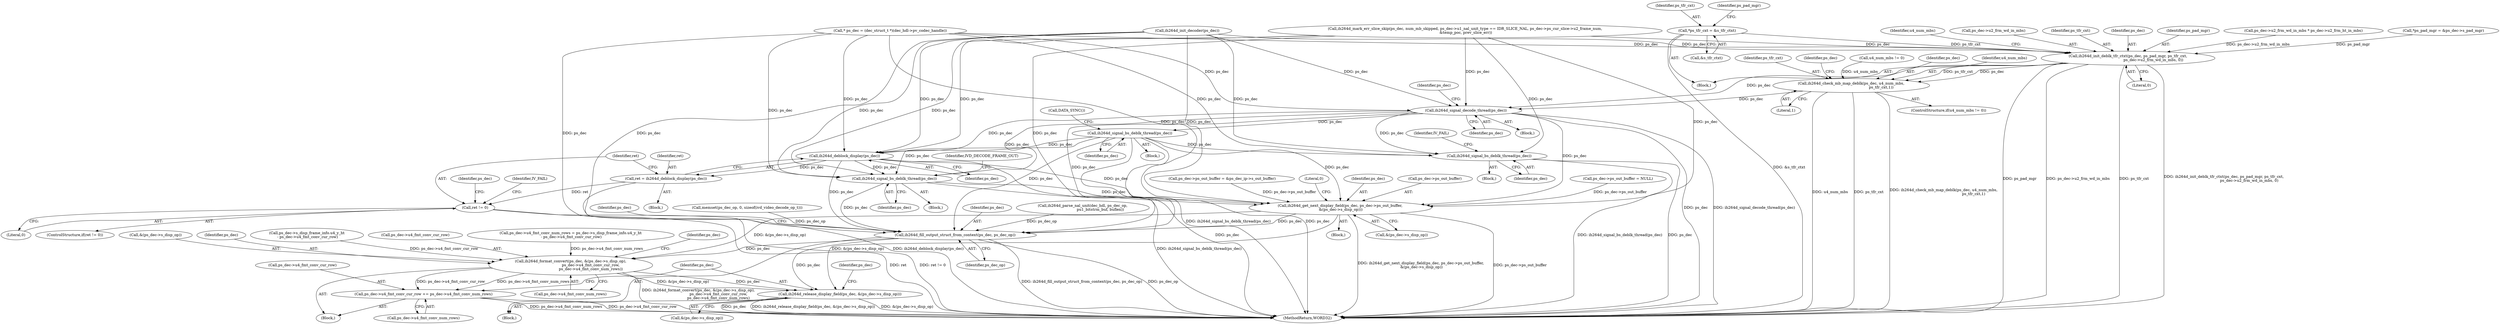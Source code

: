 digraph "0_Android_a78887bcffbc2995cf9ed72e0697acf560875e9e@pointer" {
"1001618" [label="(Call,*ps_tfr_cxt = &s_tfr_ctxt)"];
"1001647" [label="(Call,ih264d_init_deblk_tfr_ctxt(ps_dec, ps_pad_mgr, ps_tfr_cxt,\n                                           ps_dec->u2_frm_wd_in_mbs, 0))"];
"1001671" [label="(Call,ih264d_check_mb_map_deblk(ps_dec, u4_num_mbs,\n                                                   ps_tfr_cxt,1))"];
"1001681" [label="(Call,ih264d_signal_decode_thread(ps_dec))"];
"1001690" [label="(Call,ih264d_signal_bs_deblk_thread(ps_dec))"];
"1001789" [label="(Call,ih264d_signal_bs_deblk_thread(ps_dec))"];
"1001845" [label="(Call,ih264d_deblock_display(ps_dec))"];
"1001843" [label="(Call,ret = ih264d_deblock_display(ps_dec))"];
"1001848" [label="(Call,ret != 0)"];
"1001967" [label="(Call,ih264d_signal_bs_deblk_thread(ps_dec))"];
"1001981" [label="(Call,ih264d_get_next_display_field(ps_dec, ps_dec->ps_out_buffer,\n &(ps_dec->s_disp_op)))"];
"1002009" [label="(Call,ih264d_fill_output_struct_from_context(ps_dec, ps_dec_op))"];
"1002040" [label="(Call,ih264d_format_convert(ps_dec, &(ps_dec->s_disp_op),\n                                  ps_dec->u4_fmt_conv_cur_row,\n                                  ps_dec->u4_fmt_conv_num_rows))"];
"1002052" [label="(Call,ps_dec->u4_fmt_conv_cur_row += ps_dec->u4_fmt_conv_num_rows)"];
"1002059" [label="(Call,ih264d_release_display_field(ps_dec, &(ps_dec->s_disp_op)))"];
"1001986" [label="(Call,&(ps_dec->s_disp_op))"];
"1001973" [label="(Identifier,IVD_DECODE_FRAME_OUT)"];
"1002129" [label="(MethodReturn,WORD32)"];
"1001788" [label="(Block,)"];
"1001514" [label="(Call,ih264d_mark_err_slice_skip(ps_dec, num_mb_skipped, ps_dec->u1_nal_unit_type == IDR_SLICE_NAL, ps_dec->ps_cur_slice->u2_frame_num,\n &temp_poc, prev_slice_err))"];
"1001681" [label="(Call,ih264d_signal_decode_thread(ps_dec))"];
"1002026" [label="(Block,)"];
"1002027" [label="(Call,ps_dec->u4_fmt_conv_num_rows = ps_dec->s_disp_frame_info.u4_y_ht\n - ps_dec->u4_fmt_conv_cur_row)"];
"1002010" [label="(Identifier,ps_dec)"];
"1001656" [label="(Identifier,u4_num_mbs)"];
"1000896" [label="(Call,ih264d_init_decoder(ps_dec))"];
"1002054" [label="(Identifier,ps_dec)"];
"1002052" [label="(Call,ps_dec->u4_fmt_conv_cur_row += ps_dec->u4_fmt_conv_num_rows)"];
"1001844" [label="(Identifier,ret)"];
"1001668" [label="(Call,u4_num_mbs != 0)"];
"1001286" [label="(Call,ih264d_parse_nal_unit(dec_hdl, ps_dec_op,\n                              pu1_bitstrm_buf, buflen))"];
"1001982" [label="(Identifier,ps_dec)"];
"1001671" [label="(Call,ih264d_check_mb_map_deblk(ps_dec, u4_num_mbs,\n                                                   ps_tfr_cxt,1))"];
"1001843" [label="(Call,ret = ih264d_deblock_display(ps_dec))"];
"1002060" [label="(Identifier,ps_dec)"];
"1002040" [label="(Call,ih264d_format_convert(ps_dec, &(ps_dec->s_disp_op),\n                                  ps_dec->u4_fmt_conv_cur_row,\n                                  ps_dec->u4_fmt_conv_num_rows))"];
"1001692" [label="(Call,DATA_SYNC())"];
"1001620" [label="(Call,&s_tfr_ctxt)"];
"1001847" [label="(ControlStructure,if(ret != 0))"];
"1002042" [label="(Call,&(ps_dec->s_disp_op))"];
"1002041" [label="(Identifier,ps_dec)"];
"1001969" [label="(Block,)"];
"1002069" [label="(Identifier,ps_dec)"];
"1000153" [label="(Call,* ps_dec = (dec_struct_t *)(dec_hdl->pv_codec_handle))"];
"1001672" [label="(Identifier,ps_dec)"];
"1001667" [label="(ControlStructure,if(u4_num_mbs != 0))"];
"1001619" [label="(Identifier,ps_tfr_cxt)"];
"1001618" [label="(Call,*ps_tfr_cxt = &s_tfr_ctxt)"];
"1002056" [label="(Call,ps_dec->u4_fmt_conv_num_rows)"];
"1002061" [label="(Call,&(ps_dec->s_disp_op))"];
"1001651" [label="(Call,ps_dec->u2_frm_wd_in_mbs)"];
"1001789" [label="(Call,ih264d_signal_bs_deblk_thread(ps_dec))"];
"1001654" [label="(Literal,0)"];
"1001613" [label="(Block,)"];
"1001857" [label="(Identifier,ps_dec)"];
"1001624" [label="(Identifier,ps_pad_mgr)"];
"1001690" [label="(Call,ih264d_signal_bs_deblk_thread(ps_dec))"];
"1001846" [label="(Identifier,ps_dec)"];
"1001983" [label="(Call,ps_dec->ps_out_buffer)"];
"1001673" [label="(Identifier,u4_num_mbs)"];
"1001966" [label="(Block,)"];
"1000311" [label="(Call,ps_dec->ps_out_buffer = NULL)"];
"1001981" [label="(Call,ih264d_get_next_display_field(ps_dec, ps_dec->ps_out_buffer,\n &(ps_dec->s_disp_op)))"];
"1001980" [label="(Block,)"];
"1001650" [label="(Identifier,ps_tfr_cxt)"];
"1001848" [label="(Call,ret != 0)"];
"1001853" [label="(Identifier,IV_FAIL)"];
"1001674" [label="(Identifier,ps_tfr_cxt)"];
"1001691" [label="(Identifier,ps_dec)"];
"1002031" [label="(Call,ps_dec->s_disp_frame_info.u4_y_ht\n - ps_dec->u4_fmt_conv_cur_row)"];
"1001792" [label="(Identifier,IV_FAIL)"];
"1001842" [label="(Block,)"];
"1001968" [label="(Identifier,ps_dec)"];
"1001678" [label="(Identifier,ps_dec)"];
"1001790" [label="(Identifier,ps_dec)"];
"1002049" [label="(Call,ps_dec->u4_fmt_conv_num_rows)"];
"1002009" [label="(Call,ih264d_fill_output_struct_from_context(ps_dec, ps_dec_op))"];
"1001648" [label="(Identifier,ps_dec)"];
"1001850" [label="(Literal,0)"];
"1001649" [label="(Identifier,ps_pad_mgr)"];
"1001632" [label="(Call,ps_dec->u2_frm_wd_in_mbs * ps_dec->u2_frm_ht_in_mbs)"];
"1000324" [label="(Call,ps_dec->ps_out_buffer = &ps_dec_ip->s_out_buffer)"];
"1002053" [label="(Call,ps_dec->u4_fmt_conv_cur_row)"];
"1001689" [label="(Block,)"];
"1001849" [label="(Identifier,ret)"];
"1001682" [label="(Identifier,ps_dec)"];
"1001647" [label="(Call,ih264d_init_deblk_tfr_ctxt(ps_dec, ps_pad_mgr, ps_tfr_cxt,\n                                           ps_dec->u2_frm_wd_in_mbs, 0))"];
"1001686" [label="(Identifier,ps_dec)"];
"1001675" [label="(Literal,1)"];
"1001845" [label="(Call,ih264d_deblock_display(ps_dec))"];
"1002059" [label="(Call,ih264d_release_display_field(ps_dec, &(ps_dec->s_disp_op)))"];
"1001623" [label="(Call,*ps_pad_mgr = &ps_dec->s_pad_mgr)"];
"1001585" [label="(Block,)"];
"1002011" [label="(Identifier,ps_dec_op)"];
"1002015" [label="(Identifier,ps_dec)"];
"1002046" [label="(Call,ps_dec->u4_fmt_conv_cur_row)"];
"1001992" [label="(Literal,0)"];
"1001967" [label="(Call,ih264d_signal_bs_deblk_thread(ps_dec))"];
"1000227" [label="(Call,memset(ps_dec_op, 0, sizeof(ivd_video_decode_op_t)))"];
"1001618" -> "1001613"  [label="AST: "];
"1001618" -> "1001620"  [label="CFG: "];
"1001619" -> "1001618"  [label="AST: "];
"1001620" -> "1001618"  [label="AST: "];
"1001624" -> "1001618"  [label="CFG: "];
"1001618" -> "1002129"  [label="DDG: &s_tfr_ctxt"];
"1001618" -> "1001647"  [label="DDG: ps_tfr_cxt"];
"1001647" -> "1001613"  [label="AST: "];
"1001647" -> "1001654"  [label="CFG: "];
"1001648" -> "1001647"  [label="AST: "];
"1001649" -> "1001647"  [label="AST: "];
"1001650" -> "1001647"  [label="AST: "];
"1001651" -> "1001647"  [label="AST: "];
"1001654" -> "1001647"  [label="AST: "];
"1001656" -> "1001647"  [label="CFG: "];
"1001647" -> "1002129"  [label="DDG: ps_pad_mgr"];
"1001647" -> "1002129"  [label="DDG: ps_dec->u2_frm_wd_in_mbs"];
"1001647" -> "1002129"  [label="DDG: ps_tfr_cxt"];
"1001647" -> "1002129"  [label="DDG: ih264d_init_deblk_tfr_ctxt(ps_dec, ps_pad_mgr, ps_tfr_cxt,\n                                           ps_dec->u2_frm_wd_in_mbs, 0)"];
"1000896" -> "1001647"  [label="DDG: ps_dec"];
"1001514" -> "1001647"  [label="DDG: ps_dec"];
"1000153" -> "1001647"  [label="DDG: ps_dec"];
"1001623" -> "1001647"  [label="DDG: ps_pad_mgr"];
"1001632" -> "1001647"  [label="DDG: ps_dec->u2_frm_wd_in_mbs"];
"1001647" -> "1001671"  [label="DDG: ps_dec"];
"1001647" -> "1001671"  [label="DDG: ps_tfr_cxt"];
"1001647" -> "1001681"  [label="DDG: ps_dec"];
"1001671" -> "1001667"  [label="AST: "];
"1001671" -> "1001675"  [label="CFG: "];
"1001672" -> "1001671"  [label="AST: "];
"1001673" -> "1001671"  [label="AST: "];
"1001674" -> "1001671"  [label="AST: "];
"1001675" -> "1001671"  [label="AST: "];
"1001678" -> "1001671"  [label="CFG: "];
"1001671" -> "1002129"  [label="DDG: u4_num_mbs"];
"1001671" -> "1002129"  [label="DDG: ps_tfr_cxt"];
"1001671" -> "1002129"  [label="DDG: ih264d_check_mb_map_deblk(ps_dec, u4_num_mbs,\n                                                   ps_tfr_cxt,1)"];
"1001668" -> "1001671"  [label="DDG: u4_num_mbs"];
"1001671" -> "1001681"  [label="DDG: ps_dec"];
"1001681" -> "1001585"  [label="AST: "];
"1001681" -> "1001682"  [label="CFG: "];
"1001682" -> "1001681"  [label="AST: "];
"1001686" -> "1001681"  [label="CFG: "];
"1001681" -> "1002129"  [label="DDG: ps_dec"];
"1001681" -> "1002129"  [label="DDG: ih264d_signal_decode_thread(ps_dec)"];
"1000896" -> "1001681"  [label="DDG: ps_dec"];
"1001514" -> "1001681"  [label="DDG: ps_dec"];
"1000153" -> "1001681"  [label="DDG: ps_dec"];
"1001681" -> "1001690"  [label="DDG: ps_dec"];
"1001681" -> "1001789"  [label="DDG: ps_dec"];
"1001681" -> "1001845"  [label="DDG: ps_dec"];
"1001681" -> "1001967"  [label="DDG: ps_dec"];
"1001681" -> "1001981"  [label="DDG: ps_dec"];
"1001681" -> "1002009"  [label="DDG: ps_dec"];
"1001690" -> "1001689"  [label="AST: "];
"1001690" -> "1001691"  [label="CFG: "];
"1001691" -> "1001690"  [label="AST: "];
"1001692" -> "1001690"  [label="CFG: "];
"1001690" -> "1002129"  [label="DDG: ps_dec"];
"1001690" -> "1002129"  [label="DDG: ih264d_signal_bs_deblk_thread(ps_dec)"];
"1001690" -> "1001789"  [label="DDG: ps_dec"];
"1001690" -> "1001845"  [label="DDG: ps_dec"];
"1001690" -> "1001967"  [label="DDG: ps_dec"];
"1001690" -> "1001981"  [label="DDG: ps_dec"];
"1001690" -> "1002009"  [label="DDG: ps_dec"];
"1001789" -> "1001788"  [label="AST: "];
"1001789" -> "1001790"  [label="CFG: "];
"1001790" -> "1001789"  [label="AST: "];
"1001792" -> "1001789"  [label="CFG: "];
"1001789" -> "1002129"  [label="DDG: ps_dec"];
"1001789" -> "1002129"  [label="DDG: ih264d_signal_bs_deblk_thread(ps_dec)"];
"1000896" -> "1001789"  [label="DDG: ps_dec"];
"1001514" -> "1001789"  [label="DDG: ps_dec"];
"1000153" -> "1001789"  [label="DDG: ps_dec"];
"1001845" -> "1001843"  [label="AST: "];
"1001845" -> "1001846"  [label="CFG: "];
"1001846" -> "1001845"  [label="AST: "];
"1001843" -> "1001845"  [label="CFG: "];
"1001845" -> "1002129"  [label="DDG: ps_dec"];
"1001845" -> "1001843"  [label="DDG: ps_dec"];
"1000896" -> "1001845"  [label="DDG: ps_dec"];
"1001514" -> "1001845"  [label="DDG: ps_dec"];
"1000153" -> "1001845"  [label="DDG: ps_dec"];
"1001845" -> "1001967"  [label="DDG: ps_dec"];
"1001845" -> "1001981"  [label="DDG: ps_dec"];
"1001845" -> "1002009"  [label="DDG: ps_dec"];
"1001843" -> "1001842"  [label="AST: "];
"1001844" -> "1001843"  [label="AST: "];
"1001849" -> "1001843"  [label="CFG: "];
"1001843" -> "1002129"  [label="DDG: ih264d_deblock_display(ps_dec)"];
"1001843" -> "1001848"  [label="DDG: ret"];
"1001848" -> "1001847"  [label="AST: "];
"1001848" -> "1001850"  [label="CFG: "];
"1001849" -> "1001848"  [label="AST: "];
"1001850" -> "1001848"  [label="AST: "];
"1001853" -> "1001848"  [label="CFG: "];
"1001857" -> "1001848"  [label="CFG: "];
"1001848" -> "1002129"  [label="DDG: ret != 0"];
"1001848" -> "1002129"  [label="DDG: ret"];
"1001967" -> "1001966"  [label="AST: "];
"1001967" -> "1001968"  [label="CFG: "];
"1001968" -> "1001967"  [label="AST: "];
"1001973" -> "1001967"  [label="CFG: "];
"1001967" -> "1002129"  [label="DDG: ih264d_signal_bs_deblk_thread(ps_dec)"];
"1000896" -> "1001967"  [label="DDG: ps_dec"];
"1001514" -> "1001967"  [label="DDG: ps_dec"];
"1000153" -> "1001967"  [label="DDG: ps_dec"];
"1001967" -> "1001981"  [label="DDG: ps_dec"];
"1001967" -> "1002009"  [label="DDG: ps_dec"];
"1001981" -> "1001980"  [label="AST: "];
"1001981" -> "1001986"  [label="CFG: "];
"1001982" -> "1001981"  [label="AST: "];
"1001983" -> "1001981"  [label="AST: "];
"1001986" -> "1001981"  [label="AST: "];
"1001992" -> "1001981"  [label="CFG: "];
"1001981" -> "1002129"  [label="DDG: ps_dec->ps_out_buffer"];
"1001981" -> "1002129"  [label="DDG: ih264d_get_next_display_field(ps_dec, ps_dec->ps_out_buffer,\n &(ps_dec->s_disp_op))"];
"1000896" -> "1001981"  [label="DDG: ps_dec"];
"1001514" -> "1001981"  [label="DDG: ps_dec"];
"1000153" -> "1001981"  [label="DDG: ps_dec"];
"1000311" -> "1001981"  [label="DDG: ps_dec->ps_out_buffer"];
"1000324" -> "1001981"  [label="DDG: ps_dec->ps_out_buffer"];
"1001981" -> "1002009"  [label="DDG: ps_dec"];
"1001981" -> "1002040"  [label="DDG: &(ps_dec->s_disp_op)"];
"1001981" -> "1002059"  [label="DDG: &(ps_dec->s_disp_op)"];
"1002009" -> "1001969"  [label="AST: "];
"1002009" -> "1002011"  [label="CFG: "];
"1002010" -> "1002009"  [label="AST: "];
"1002011" -> "1002009"  [label="AST: "];
"1002015" -> "1002009"  [label="CFG: "];
"1002009" -> "1002129"  [label="DDG: ih264d_fill_output_struct_from_context(ps_dec, ps_dec_op)"];
"1002009" -> "1002129"  [label="DDG: ps_dec_op"];
"1000896" -> "1002009"  [label="DDG: ps_dec"];
"1001514" -> "1002009"  [label="DDG: ps_dec"];
"1000153" -> "1002009"  [label="DDG: ps_dec"];
"1001286" -> "1002009"  [label="DDG: ps_dec_op"];
"1000227" -> "1002009"  [label="DDG: ps_dec_op"];
"1002009" -> "1002040"  [label="DDG: ps_dec"];
"1002009" -> "1002059"  [label="DDG: ps_dec"];
"1002040" -> "1002026"  [label="AST: "];
"1002040" -> "1002049"  [label="CFG: "];
"1002041" -> "1002040"  [label="AST: "];
"1002042" -> "1002040"  [label="AST: "];
"1002046" -> "1002040"  [label="AST: "];
"1002049" -> "1002040"  [label="AST: "];
"1002054" -> "1002040"  [label="CFG: "];
"1002040" -> "1002129"  [label="DDG: ih264d_format_convert(ps_dec, &(ps_dec->s_disp_op),\n                                  ps_dec->u4_fmt_conv_cur_row,\n                                  ps_dec->u4_fmt_conv_num_rows)"];
"1002031" -> "1002040"  [label="DDG: ps_dec->u4_fmt_conv_cur_row"];
"1002027" -> "1002040"  [label="DDG: ps_dec->u4_fmt_conv_num_rows"];
"1002040" -> "1002052"  [label="DDG: ps_dec->u4_fmt_conv_num_rows"];
"1002040" -> "1002052"  [label="DDG: ps_dec->u4_fmt_conv_cur_row"];
"1002040" -> "1002059"  [label="DDG: ps_dec"];
"1002040" -> "1002059"  [label="DDG: &(ps_dec->s_disp_op)"];
"1002052" -> "1002026"  [label="AST: "];
"1002052" -> "1002056"  [label="CFG: "];
"1002053" -> "1002052"  [label="AST: "];
"1002056" -> "1002052"  [label="AST: "];
"1002060" -> "1002052"  [label="CFG: "];
"1002052" -> "1002129"  [label="DDG: ps_dec->u4_fmt_conv_num_rows"];
"1002052" -> "1002129"  [label="DDG: ps_dec->u4_fmt_conv_cur_row"];
"1002059" -> "1001969"  [label="AST: "];
"1002059" -> "1002061"  [label="CFG: "];
"1002060" -> "1002059"  [label="AST: "];
"1002061" -> "1002059"  [label="AST: "];
"1002069" -> "1002059"  [label="CFG: "];
"1002059" -> "1002129"  [label="DDG: ps_dec"];
"1002059" -> "1002129"  [label="DDG: ih264d_release_display_field(ps_dec, &(ps_dec->s_disp_op))"];
"1002059" -> "1002129"  [label="DDG: &(ps_dec->s_disp_op)"];
}
